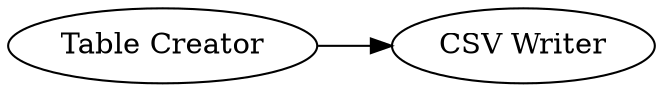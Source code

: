 digraph {
	"6438180783715740195_2" [label="CSV Writer"]
	"6438180783715740195_1" [label="Table Creator"]
	"6438180783715740195_1" -> "6438180783715740195_2"
	rankdir=LR
}
